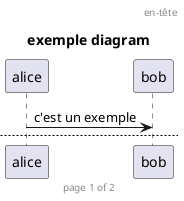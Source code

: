 @startuml
header en-tête
footer page %page% of %lastpage%
title exemple diagram
alice -> bob : c'est un exemple
newpage
bob -> alice : nouvelle page
@enduml
